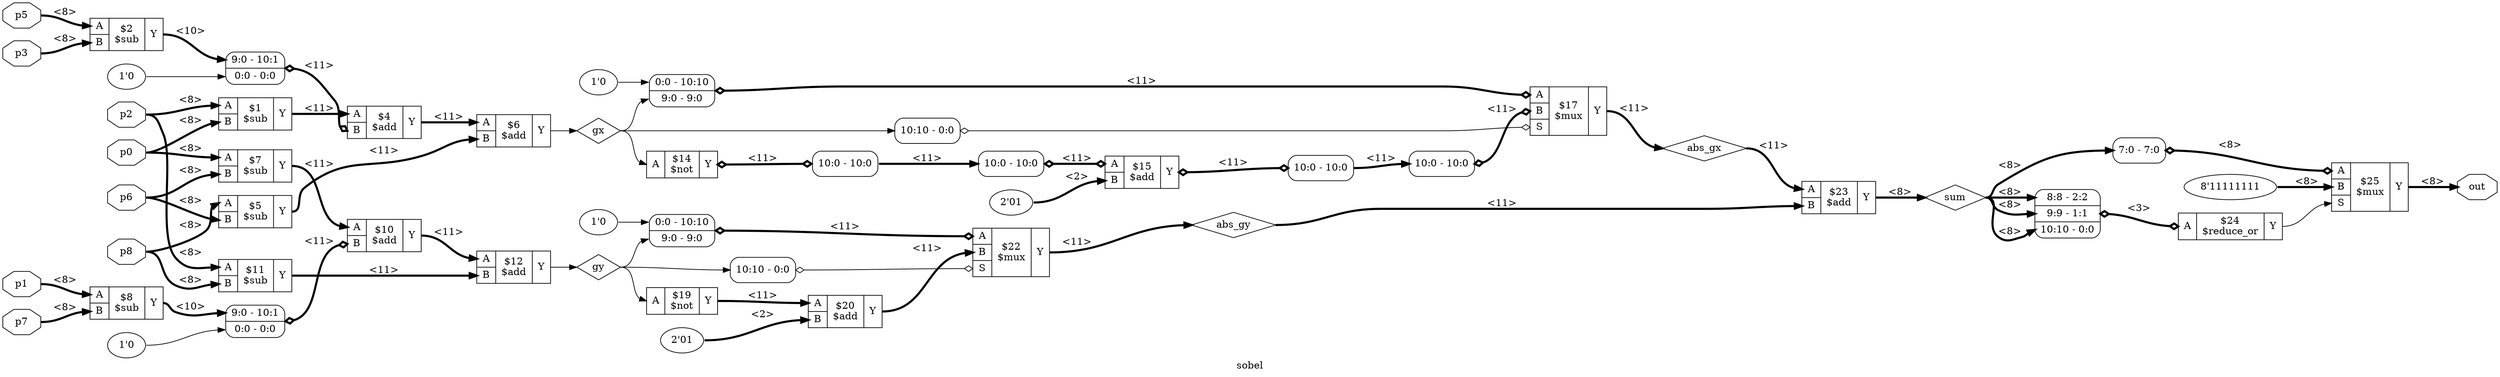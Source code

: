 digraph "sobel" {
label="sobel";
rankdir="LR";
remincross=true;
n15 [ shape=diamond, label="abs_gx", color="black", fontcolor="black" ];
n16 [ shape=diamond, label="abs_gy", color="black", fontcolor="black" ];
n17 [ shape=diamond, label="gx", color="black", fontcolor="black" ];
n18 [ shape=diamond, label="gy", color="black", fontcolor="black" ];
n19 [ shape=octagon, label="out", color="black", fontcolor="black" ];
n20 [ shape=octagon, label="p0", color="black", fontcolor="black" ];
n21 [ shape=octagon, label="p1", color="black", fontcolor="black" ];
n22 [ shape=octagon, label="p2", color="black", fontcolor="black" ];
n23 [ shape=octagon, label="p3", color="black", fontcolor="black" ];
n24 [ shape=octagon, label="p5", color="black", fontcolor="black" ];
n25 [ shape=octagon, label="p6", color="black", fontcolor="black" ];
n26 [ shape=octagon, label="p7", color="black", fontcolor="black" ];
n27 [ shape=octagon, label="p8", color="black", fontcolor="black" ];
n28 [ shape=diamond, label="sum", color="black", fontcolor="black" ];
v1 [ label="1'0" ];
c32 [ shape=record, label="{{<p29> A|<p30> B}|$4\n$add|{<p31> Y}}" ];
x0 [ shape=record, style=rounded, label="<s1> 9:0 - 10:1 |<s0> 0:0 - 0:0 " ];
x0:e -> c32:p30:w [arrowhead=odiamond, arrowtail=odiamond, dir=both, color="black", style="setlinewidth(3)", label="<11>"];
c33 [ shape=record, label="{{<p29> A|<p30> B}|$6\n$add|{<p31> Y}}" ];
v3 [ label="1'0" ];
c34 [ shape=record, label="{{<p29> A|<p30> B}|$10\n$add|{<p31> Y}}" ];
x2 [ shape=record, style=rounded, label="<s1> 9:0 - 10:1 |<s0> 0:0 - 0:0 " ];
x2:e -> c34:p30:w [arrowhead=odiamond, arrowtail=odiamond, dir=both, color="black", style="setlinewidth(3)", label="<11>"];
c35 [ shape=record, label="{{<p29> A|<p30> B}|$12\n$add|{<p31> Y}}" ];
v5 [ label="2'01" ];
c36 [ shape=record, label="{{<p29> A|<p30> B}|$15\n$add|{<p31> Y}}" ];
x4 [ shape=record, style=rounded, label="<s0> 10:0 - 10:0 " ];
x4:e -> c36:p29:w [arrowhead=odiamond, arrowtail=odiamond, dir=both, color="black", style="setlinewidth(3)", label="<11>"];
x6 [ shape=record, style=rounded, label="<s0> 10:0 - 10:0 " ];
c36:p31:e -> x6:w [arrowhead=odiamond, arrowtail=odiamond, dir=both, color="black", style="setlinewidth(3)", label="<11>"];
v7 [ label="2'01" ];
c37 [ shape=record, label="{{<p29> A|<p30> B}|$20\n$add|{<p31> Y}}" ];
c38 [ shape=record, label="{{<p29> A|<p30> B}|$23\n$add|{<p31> Y}}" ];
c39 [ shape=record, label="{{<p29> A}|$14\n$not|{<p31> Y}}" ];
x8 [ shape=record, style=rounded, label="<s0> 10:0 - 10:0 " ];
c39:p31:e -> x8:w [arrowhead=odiamond, arrowtail=odiamond, dir=both, color="black", style="setlinewidth(3)", label="<11>"];
c40 [ shape=record, label="{{<p29> A}|$19\n$not|{<p31> Y}}" ];
c41 [ shape=record, label="{{<p29> A}|$24\n$reduce_or|{<p31> Y}}" ];
x9 [ shape=record, style=rounded, label="<s2> 8:8 - 2:2 |<s1> 9:9 - 1:1 |<s0> 10:10 - 0:0 " ];
x9:e -> c41:p29:w [arrowhead=odiamond, arrowtail=odiamond, dir=both, color="black", style="setlinewidth(3)", label="<3>"];
c42 [ shape=record, label="{{<p29> A|<p30> B}|$1\n$sub|{<p31> Y}}" ];
c43 [ shape=record, label="{{<p29> A|<p30> B}|$2\n$sub|{<p31> Y}}" ];
c44 [ shape=record, label="{{<p29> A|<p30> B}|$5\n$sub|{<p31> Y}}" ];
c45 [ shape=record, label="{{<p29> A|<p30> B}|$11\n$sub|{<p31> Y}}" ];
c46 [ shape=record, label="{{<p29> A|<p30> B}|$7\n$sub|{<p31> Y}}" ];
c47 [ shape=record, label="{{<p29> A|<p30> B}|$8\n$sub|{<p31> Y}}" ];
v11 [ label="1'0" ];
c49 [ shape=record, label="{{<p29> A|<p30> B|<p48> S}|$17\n$mux|{<p31> Y}}" ];
x10 [ shape=record, style=rounded, label="<s1> 0:0 - 10:10 |<s0> 9:0 - 9:0 " ];
x10:e -> c49:p29:w [arrowhead=odiamond, arrowtail=odiamond, dir=both, color="black", style="setlinewidth(3)", label="<11>"];
x12 [ shape=record, style=rounded, label="<s0> 10:0 - 10:0 " ];
x12:e -> c49:p30:w [arrowhead=odiamond, arrowtail=odiamond, dir=both, color="black", style="setlinewidth(3)", label="<11>"];
x13 [ shape=record, style=rounded, label="<s0> 10:10 - 0:0 " ];
x13:e -> c49:p48:w [arrowhead=odiamond, arrowtail=odiamond, dir=both, color="black", label=""];
v15 [ label="1'0" ];
c50 [ shape=record, label="{{<p29> A|<p30> B|<p48> S}|$22\n$mux|{<p31> Y}}" ];
x14 [ shape=record, style=rounded, label="<s1> 0:0 - 10:10 |<s0> 9:0 - 9:0 " ];
x14:e -> c50:p29:w [arrowhead=odiamond, arrowtail=odiamond, dir=both, color="black", style="setlinewidth(3)", label="<11>"];
x16 [ shape=record, style=rounded, label="<s0> 10:10 - 0:0 " ];
x16:e -> c50:p48:w [arrowhead=odiamond, arrowtail=odiamond, dir=both, color="black", label=""];
v18 [ label="8'11111111" ];
c51 [ shape=record, label="{{<p29> A|<p30> B|<p48> S}|$25\n$mux|{<p31> Y}}" ];
x17 [ shape=record, style=rounded, label="<s0> 7:0 - 7:0 " ];
x17:e -> c51:p29:w [arrowhead=odiamond, arrowtail=odiamond, dir=both, color="black", style="setlinewidth(3)", label="<8>"];
c43:p31:e -> x0:s1:w [color="black", style="setlinewidth(3)", label="<10>"];
c44:p31:e -> c33:p30:w [color="black", style="setlinewidth(3)", label="<11>"];
c45:p31:e -> c35:p30:w [color="black", style="setlinewidth(3)", label="<11>"];
c46:p31:e -> c34:p29:w [color="black", style="setlinewidth(3)", label="<11>"];
c47:p31:e -> x2:s1:w [color="black", style="setlinewidth(3)", label="<10>"];
c49:p31:e -> n15:w [color="black", style="setlinewidth(3)", label="<11>"];
n15:e -> c38:p29:w [color="black", style="setlinewidth(3)", label="<11>"];
c50:p31:e -> n16:w [color="black", style="setlinewidth(3)", label="<11>"];
n16:e -> c38:p30:w [color="black", style="setlinewidth(3)", label="<11>"];
c33:p31:e -> n17:w [color="black", label=""];
n17:e -> c39:p29:w [color="black", label=""];
n17:e -> x10:s0:w [color="black", label=""];
n17:e -> x13:s0:w [color="black", label=""];
c35:p31:e -> n18:w [color="black", label=""];
n18:e -> c40:p29:w [color="black", label=""];
n18:e -> x14:s0:w [color="black", label=""];
n18:e -> x16:s0:w [color="black", label=""];
c51:p31:e -> n19:w [color="black", style="setlinewidth(3)", label="<8>"];
c32:p31:e -> c33:p29:w [color="black", style="setlinewidth(3)", label="<11>"];
n20:e -> c42:p30:w [color="black", style="setlinewidth(3)", label="<8>"];
n20:e -> c46:p29:w [color="black", style="setlinewidth(3)", label="<8>"];
n21:e -> c47:p29:w [color="black", style="setlinewidth(3)", label="<8>"];
n22:e -> c42:p29:w [color="black", style="setlinewidth(3)", label="<8>"];
n22:e -> c45:p29:w [color="black", style="setlinewidth(3)", label="<8>"];
n23:e -> c43:p30:w [color="black", style="setlinewidth(3)", label="<8>"];
n24:e -> c43:p29:w [color="black", style="setlinewidth(3)", label="<8>"];
n25:e -> c44:p30:w [color="black", style="setlinewidth(3)", label="<8>"];
n25:e -> c46:p30:w [color="black", style="setlinewidth(3)", label="<8>"];
n26:e -> c47:p30:w [color="black", style="setlinewidth(3)", label="<8>"];
n27:e -> c44:p29:w [color="black", style="setlinewidth(3)", label="<8>"];
n27:e -> c45:p30:w [color="black", style="setlinewidth(3)", label="<8>"];
c38:p31:e -> n28:w [color="black", style="setlinewidth(3)", label="<8>"];
n28:e -> x17:s0:w [color="black", style="setlinewidth(3)", label="<8>"];
n28:e -> x9:s0:w [color="black", style="setlinewidth(3)", label="<8>"];
n28:e -> x9:s1:w [color="black", style="setlinewidth(3)", label="<8>"];
n28:e -> x9:s2:w [color="black", style="setlinewidth(3)", label="<8>"];
c34:p31:e -> c35:p29:w [color="black", style="setlinewidth(3)", label="<11>"];
c37:p31:e -> c50:p30:w [color="black", style="setlinewidth(3)", label="<11>"];
x6:s0:e -> x12:s0:w [color="black", style="setlinewidth(3)", label="<11>"];
x8:s0:e -> x4:s0:w [color="black", style="setlinewidth(3)", label="<11>"];
c40:p31:e -> c37:p29:w [color="black", style="setlinewidth(3)", label="<11>"];
c41:p31:e -> c51:p48:w [color="black", label=""];
c42:p31:e -> c32:p29:w [color="black", style="setlinewidth(3)", label="<11>"];
v1:e -> x0:s0:w [color="black", label=""];
v11:e -> x10:s1:w [color="black", label=""];
v15:e -> x14:s1:w [color="black", label=""];
v18:e -> c51:p30:w [color="black", style="setlinewidth(3)", label="<8>"];
v3:e -> x2:s0:w [color="black", label=""];
v5:e -> c36:p30:w [color="black", style="setlinewidth(3)", label="<2>"];
v7:e -> c37:p30:w [color="black", style="setlinewidth(3)", label="<2>"];
}
